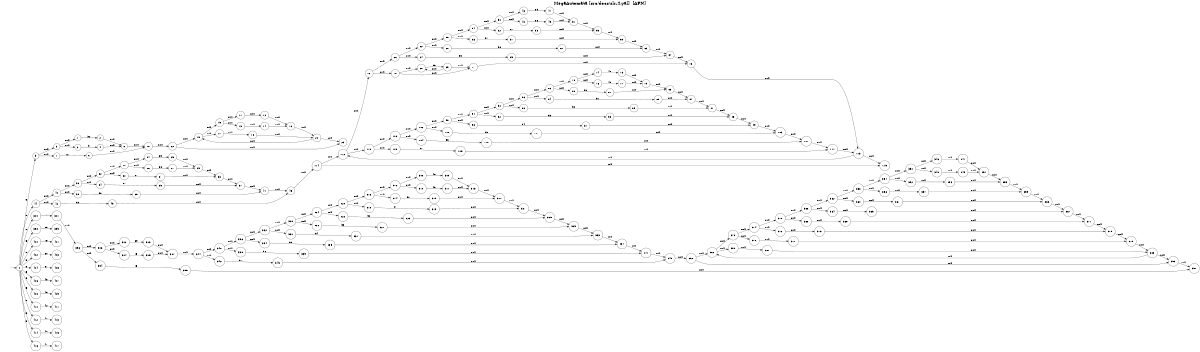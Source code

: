 digraph "Resultado Automata AFN" {
	label = "MegaAutomata [src/docs/slr-4.yal]  [AFN]"
	labelloc  =  t
	fontsize  = 25
	rankdir=LR size="8,5"
	node [shape=doublecircle]
	node [shape=circle]
	0
	node [shape=none]
	""
	""-> 0 [label=""]
	node [shape=circle]
	1 -> 2[label="32"]
	3 -> 4[label="9"]
	5 -> 1[label="null"]
	5 -> 3[label="null"]
	2 -> 6[label="null"]
	4 -> 6[label="null"]
	7 -> 8[label="10"]
	9 -> 5[label="null"]
	9 -> 7[label="null"]
	6 -> 10[label="null"]
	8 -> 10[label="null"]
	11 -> 12[label="null"]
	13 -> 14[label="null"]
	15 -> 11[label="null"]
	15 -> 13[label="null"]
	12 -> 16[label="null"]
	14 -> 16[label="null"]
	17 -> 18[label="null"]
	19 -> 15[label="null"]
	19 -> 17[label="null"]
	16 -> 20[label="null"]
	18 -> 20[label="null"]
	20 -> 19[label="null"]
	22 -> 23[label="null"]
	22 -> 19[label="null"]
	20 -> 23[label="null"]
	10 -> 22[label="null"]
	0 -> 9[label="E"]
	24 -> 25[label="65"]
	26 -> 27[label="66"]
	28 -> 24[label="null"]
	28 -> 26[label="null"]
	25 -> 29[label="null"]
	27 -> 29[label="null"]
	30 -> 31[label="67"]
	32 -> 28[label="null"]
	32 -> 30[label="null"]
	29 -> 33[label="null"]
	31 -> 33[label="null"]
	34 -> 35[label="97"]
	36 -> 32[label="null"]
	36 -> 34[label="null"]
	33 -> 37[label="null"]
	35 -> 37[label="null"]
	38 -> 39[label="98"]
	40 -> 36[label="null"]
	40 -> 38[label="null"]
	37 -> 41[label="null"]
	39 -> 41[label="null"]
	42 -> 43[label="99"]
	44 -> 40[label="null"]
	44 -> 42[label="null"]
	41 -> 45[label="null"]
	43 -> 45[label="null"]
	46 -> 47[label="65"]
	48 -> 49[label="66"]
	50 -> 46[label="null"]
	50 -> 48[label="null"]
	47 -> 51[label="null"]
	49 -> 51[label="null"]
	52 -> 53[label="67"]
	54 -> 50[label="null"]
	54 -> 52[label="null"]
	51 -> 55[label="null"]
	53 -> 55[label="null"]
	56 -> 57[label="97"]
	58 -> 54[label="null"]
	58 -> 56[label="null"]
	55 -> 59[label="null"]
	57 -> 59[label="null"]
	60 -> 61[label="98"]
	62 -> 58[label="null"]
	62 -> 60[label="null"]
	59 -> 63[label="null"]
	61 -> 63[label="null"]
	64 -> 65[label="99"]
	66 -> 62[label="null"]
	66 -> 64[label="null"]
	63 -> 67[label="null"]
	65 -> 67[label="null"]
	68 -> 69[label="95"]
	69 -> 68[label="null"]
	70 -> 71[label="null"]
	70 -> 68[label="null"]
	69 -> 71[label="null"]
	72 -> 66[label="null"]
	72 -> 70[label="null"]
	67 -> 73[label="null"]
	71 -> 73[label="null"]
	74 -> 75[label="48"]
	76 -> 77[label="49"]
	78 -> 74[label="null"]
	78 -> 76[label="null"]
	75 -> 79[label="null"]
	77 -> 79[label="null"]
	80 -> 81[label="50"]
	82 -> 78[label="null"]
	82 -> 80[label="null"]
	79 -> 83[label="null"]
	81 -> 83[label="null"]
	84 -> 85[label="51"]
	86 -> 82[label="null"]
	86 -> 84[label="null"]
	83 -> 87[label="null"]
	85 -> 87[label="null"]
	88 -> 89[label="52"]
	90 -> 86[label="null"]
	90 -> 88[label="null"]
	87 -> 91[label="null"]
	89 -> 91[label="null"]
	92 -> 93[label="53"]
	94 -> 90[label="null"]
	94 -> 92[label="null"]
	91 -> 95[label="null"]
	93 -> 95[label="null"]
	96 -> 97[label="54"]
	98 -> 94[label="null"]
	98 -> 96[label="null"]
	95 -> 99[label="null"]
	97 -> 99[label="null"]
	100 -> 101[label="55"]
	102 -> 98[label="null"]
	102 -> 100[label="null"]
	99 -> 103[label="null"]
	101 -> 103[label="null"]
	104 -> 105[label="56"]
	106 -> 102[label="null"]
	106 -> 104[label="null"]
	103 -> 107[label="null"]
	105 -> 107[label="null"]
	108 -> 109[label="57"]
	110 -> 106[label="null"]
	110 -> 108[label="null"]
	107 -> 111[label="null"]
	109 -> 111[label="null"]
	112 -> 72[label="null"]
	112 -> 110[label="null"]
	73 -> 113[label="null"]
	111 -> 113[label="null"]
	113 -> 112[label="null"]
	114 -> 115[label="null"]
	114 -> 112[label="null"]
	113 -> 115[label="null"]
	45 -> 114[label="null"]
	0 -> 44[label="E"]
	300 -> 301[label="."]
	302 -> 303[label="69"]
	304 -> 305[label="E"]
	306 -> 302[label="null"]
	306 -> 304[label="null"]
	303 -> 307[label="null"]
	305 -> 307[label="null"]
	308 -> 309[label="48"]
	310 -> 311[label="49"]
	312 -> 308[label="null"]
	312 -> 310[label="null"]
	309 -> 313[label="null"]
	311 -> 313[label="null"]
	314 -> 315[label="50"]
	316 -> 312[label="null"]
	316 -> 314[label="null"]
	313 -> 317[label="null"]
	315 -> 317[label="null"]
	318 -> 319[label="51"]
	320 -> 316[label="null"]
	320 -> 318[label="null"]
	317 -> 321[label="null"]
	319 -> 321[label="null"]
	322 -> 323[label="52"]
	324 -> 320[label="null"]
	324 -> 322[label="null"]
	321 -> 325[label="null"]
	323 -> 325[label="null"]
	326 -> 327[label="53"]
	328 -> 324[label="null"]
	328 -> 326[label="null"]
	325 -> 329[label="null"]
	327 -> 329[label="null"]
	330 -> 331[label="54"]
	332 -> 328[label="null"]
	332 -> 330[label="null"]
	329 -> 333[label="null"]
	331 -> 333[label="null"]
	334 -> 335[label="55"]
	336 -> 332[label="null"]
	336 -> 334[label="null"]
	333 -> 337[label="null"]
	335 -> 337[label="null"]
	338 -> 339[label="56"]
	340 -> 336[label="null"]
	340 -> 338[label="null"]
	337 -> 341[label="null"]
	339 -> 341[label="null"]
	342 -> 343[label="57"]
	344 -> 340[label="null"]
	344 -> 342[label="null"]
	341 -> 345[label="null"]
	343 -> 345[label="null"]
	346 -> 347[label="null"]
	348 -> 349[label="null"]
	350 -> 346[label="null"]
	350 -> 348[label="null"]
	347 -> 351[label="null"]
	349 -> 351[label="null"]
	352 -> 353[label="null"]
	354 -> 350[label="null"]
	354 -> 352[label="null"]
	351 -> 355[label="null"]
	353 -> 355[label="null"]
	356 -> 357[label="null"]
	358 -> 354[label="null"]
	358 -> 356[label="null"]
	355 -> 359[label="null"]
	357 -> 359[label="null"]
	360 -> 361[label="null"]
	362 -> 358[label="null"]
	362 -> 360[label="null"]
	359 -> 363[label="null"]
	361 -> 363[label="null"]
	364 -> 365[label="null"]
	366 -> 362[label="null"]
	366 -> 364[label="null"]
	363 -> 367[label="null"]
	365 -> 367[label="null"]
	368 -> 369[label="null"]
	370 -> 366[label="null"]
	370 -> 368[label="null"]
	367 -> 371[label="null"]
	369 -> 371[label="null"]
	372 -> 373[label="null"]
	374 -> 370[label="null"]
	374 -> 372[label="null"]
	371 -> 375[label="null"]
	373 -> 375[label="null"]
	376 -> 377[label="null"]
	378 -> 374[label="null"]
	378 -> 376[label="null"]
	375 -> 379[label="null"]
	377 -> 379[label="null"]
	380 -> 381[label="null"]
	382 -> 378[label="null"]
	382 -> 380[label="null"]
	379 -> 383[label="null"]
	381 -> 383[label="null"]
	383 -> 382[label="null"]
	392 -> 393[label="null"]
	392 -> 382[label="null"]
	383 -> 393[label="null"]
	345 -> 392[label="null"]
	307 -> 344[label="null"]
	394 -> 395[label="E"]
	396 -> 306[label="null"]
	396 -> 394[label="null"]
	393 -> 397[label="null"]
	395 -> 397[label="null"]
	301 -> 396[label="null"]
	0 -> 300[label="E"]
	398 -> 399[label="59"]
	0 -> 398[label="E"]
	400 -> 401[label=":="]
	0 -> 400[label="E"]
	402 -> 403[label="60"]
	0 -> 402[label="E"]
	404 -> 405[label="61"]
	0 -> 404[label="E"]
	406 -> 407[label="43"]
	0 -> 406[label="E"]
	408 -> 409[label="45"]
	0 -> 408[label="E"]
	410 -> 411[label="42"]
	0 -> 410[label="E"]
	412 -> 413[label="47"]
	0 -> 412[label="E"]
	414 -> 415[label="40"]
	0 -> 414[label="E"]
	416 -> 417[label="41"]
	0 -> 416[label="E"]
}